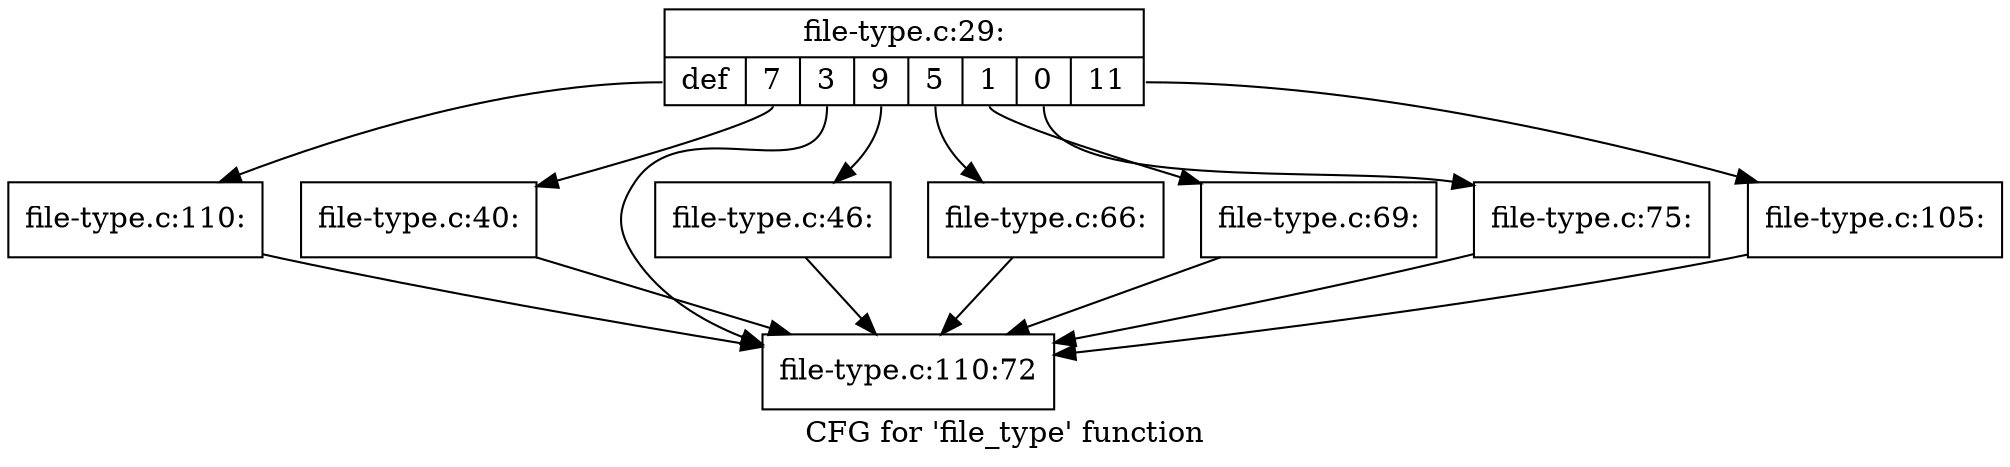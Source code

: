 digraph "CFG for 'file_type' function" {
	label="CFG for 'file_type' function";

	Node0xc391bf0 [shape=record,label="{file-type.c:29:|{<s0>def|<s1>7|<s2>3|<s3>9|<s4>5|<s5>1|<s6>0|<s7>11}}"];
	Node0xc391bf0:s0 -> Node0xc3a5ce0;
	Node0xc391bf0:s1 -> Node0xc39c400;
	Node0xc391bf0:s2 -> Node0xc3391d0;
	Node0xc391bf0:s3 -> Node0xc1f0de0;
	Node0xc391bf0:s4 -> Node0xc3a36b0;
	Node0xc391bf0:s5 -> Node0xc3a3f80;
	Node0xc391bf0:s6 -> Node0xc3a4b30;
	Node0xc391bf0:s7 -> Node0xc3a5c90;
	Node0xc39c400 [shape=record,label="{file-type.c:40:}"];
	Node0xc39c400 -> Node0xc3391d0;
	Node0xc1f0de0 [shape=record,label="{file-type.c:46:}"];
	Node0xc1f0de0 -> Node0xc3391d0;
	Node0xc3a36b0 [shape=record,label="{file-type.c:66:}"];
	Node0xc3a36b0 -> Node0xc3391d0;
	Node0xc3a3f80 [shape=record,label="{file-type.c:69:}"];
	Node0xc3a3f80 -> Node0xc3391d0;
	Node0xc3a4b30 [shape=record,label="{file-type.c:75:}"];
	Node0xc3a4b30 -> Node0xc3391d0;
	Node0xc3a5c90 [shape=record,label="{file-type.c:105:}"];
	Node0xc3a5c90 -> Node0xc3391d0;
	Node0xc3a5ce0 [shape=record,label="{file-type.c:110:}"];
	Node0xc3a5ce0 -> Node0xc3391d0;
	Node0xc3391d0 [shape=record,label="{file-type.c:110:72}"];
}
